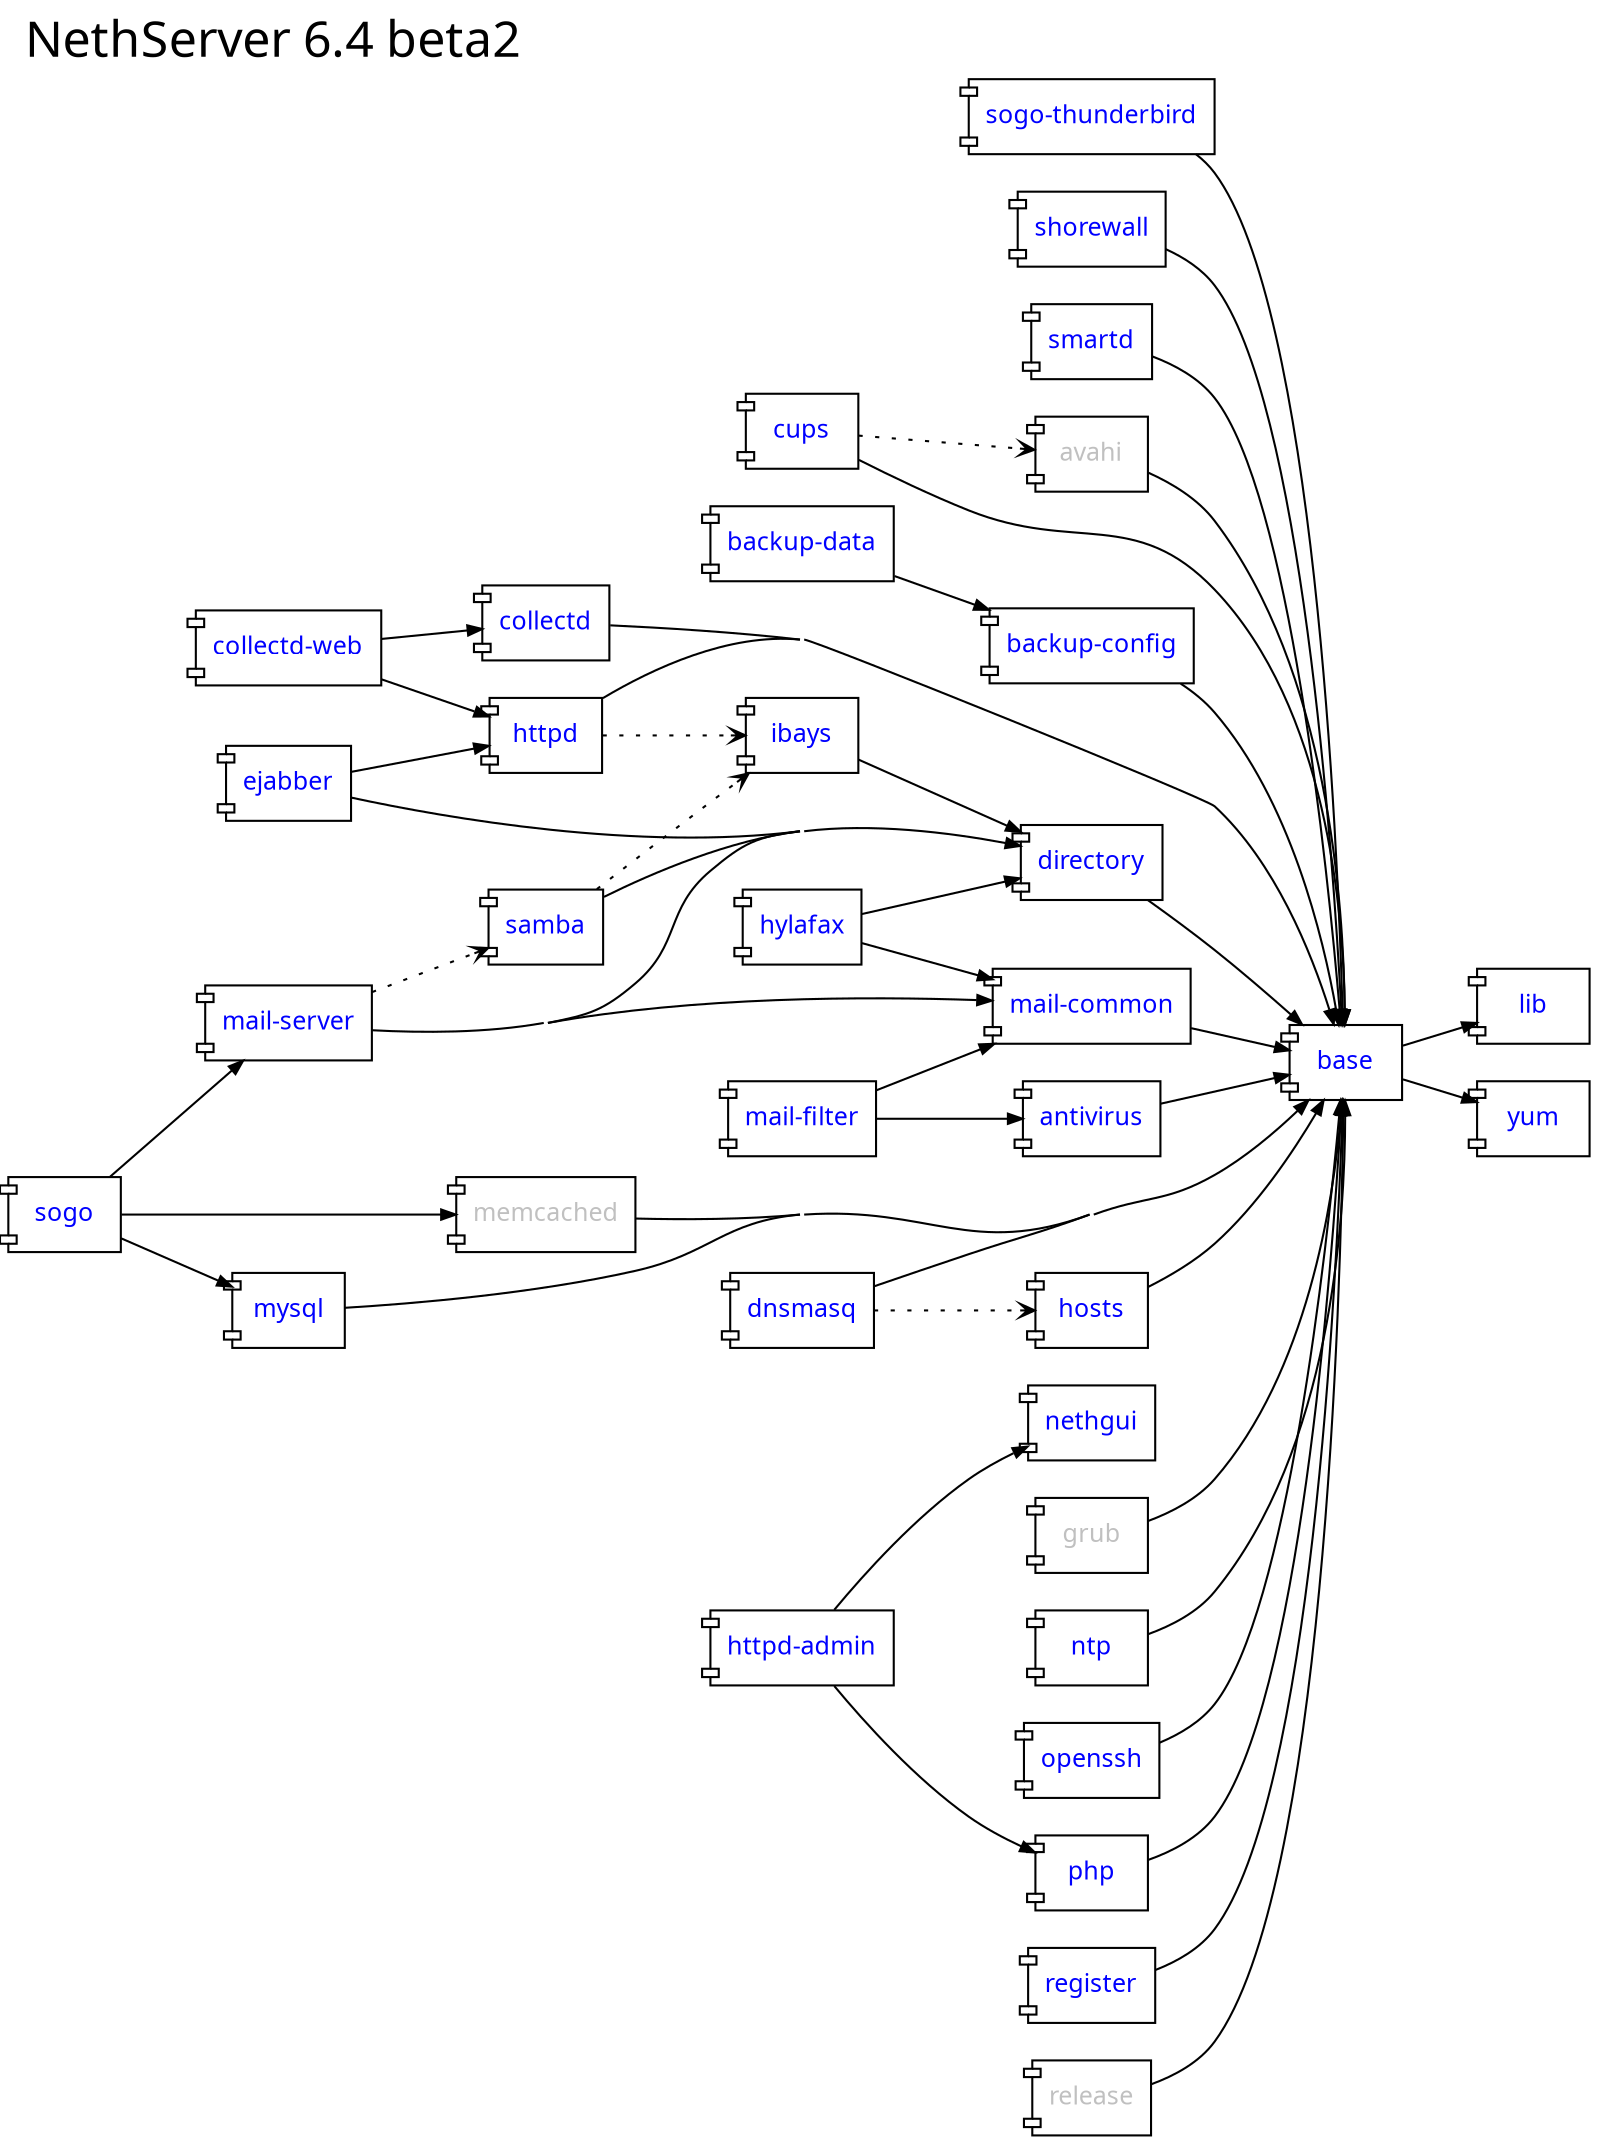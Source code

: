 digraph "v6.4-beta2" {
	rankdir = "LR";
	compound = true;
	concentrate = true;
	label="NethServer 6.4 beta2";
	fontsize = 24.0
	labelloc = "t";
	labeljust = "l";
	fontname="sans-serif";
	

    node [shape="component",fontname="sans-serif",fontcolor=blue,fontsize=12.0];
    edge [arrowsize=0.7];

    antivirus [URL="http://dev.nethesis.it/projects/nethserver/wiki/nethserver-antivirus"];
    avahi [fontcolor=gray];
    backup_config [label="backup-config",URL="http://dev.nethesis.it/projects/nethserver/wiki/nethserver-backup"];
    backup_data [label="backup-data",URL="http://dev.nethesis.it/projects/nethserver/wiki/nethserver-backup"];   
    base [URL="http://dev.nethesis.it/projects/nethserver/wiki/nethserver-base"];
    collectd [URL="http://dev.nethesis.it/projects/nethserver/wiki/nethserver-collectd"];
    collectd_web [label="collectd-web",URL="http://dev.nethesis.it/projects/nethserver/wiki/nethserver-collectd-web"];
    cups [URL="http://dev.nethesis.it/projects/nethserver-cups/wiki/nethserver-cups"];
    directory [URL="http://dev.nethesis.it/projects/nethserver/wiki/nethserver-directory"];
    dnsmasq [URL="http://dev.nethesis.it/projects/nethserver/wiki/nethserver-dnsmasq"];
    ejabber [URL="http://dev.nethesis.it/projects/nethserver-ejabberd/wiki/nethserver-ejabberd"];
    grub [fontcolor=gray];
    hosts [URL="http://dev.nethesis.it/projects/nethserver/wiki/nethserver-hosts"];
    httpd_admin [label="httpd-admin",URL="http://dev.nethesis.it/projects/nethserver/wiki/nethserver-httpd-admin"];
    httpd [URL="http://dev.nethesis.it/projects/nethserver/wiki/nethserver-httpd"];
    hylafax [URL="http://dev.nethesis.it/projects/nethserver-hylafax/wiki/nethserver-hylafax"];
    ibays [URL="http://dev.nethesis.it/projects/nethserver/wiki/nethserver-ibays"];
    lib [URL="http://dev.nethesis.it/projects/nethserver/wiki/nethserver-lib"];
    mail_common [label="mail-common",URL="http://dev.nethesis.it/projects/nethserver/wiki/nethserver-mail-common"];
    mail_filter [label="mail-filter",URL="http://dev.nethesis.it/projects/nethserver/wiki/nethserver-mail-filter"];
    mail_server [label="mail-server",URL="http://dev.nethesis.it/projects/nethserver/wiki/nethserver-mail-server"];
    memcached [fontcolor=gray];
    mysql [URL="http://dev.nethesis.it/projects/nethserver/wiki/nethserver-mysql"];
    nethgui [URL="http://dev.nethesis.it/projects/nethgui"];
    ntp [URL="http://dev.nethesis.it/projects/nethserver/wiki/nethserver-ntp"];
    openssh [URL="http://dev.nethesis.it/projects/nethserver/wiki/nethserver-openssh"];
    php [URL="http://dev.nethesis.it/projects/nethserver/wiki/nethserver-php"];
    register [URL="http://dev.nethesis.it/projects/nethserver/wiki/nethserver-register"];
    release [fontcolor=gray];
    samba [URL="http://dev.nethesis.it/projects/nethserver/wiki/nethserver-samba"];
    sogo [URL="https://dev.nethesis.it/projects/nethserver/wiki/nethserver-sogo"];
    sogo_thunderbird [label="sogo-thunderbird",URL="https://dev.nethesis.it/projects/nethserver/wiki/nethserver-sogo-thunderbird"];
    shorewall [URL="https://dev.nethesis.it/projects/nethserver/wiki/nethserver-shorewall"];        
    smartd [URL="https://dev.nethesis.it/projects/nethserver/wiki/nethserver-smartd"];    
    yum [URL="http://dev.nethesis.it/projects/nethserver/wiki/nethserver-yum"];
		       
    base -> lib
    openssh -> base
    directory -> base
    samba -> directory
    ibays -> directory
    httpd -> base
    httpd -> ibays [style=dotted,arrowhead=vee];
    dnsmasq -> hosts [style=dotted,arrowhead=vee];
    dnsmasq -> base
    hosts -> base
    httpd_admin -> php
    httpd_admin -> nethgui
    samba -> ibays [style=dotted,arrowhead=vee];
    base -> yum
    ntp -> base
    php -> base
    mail_server -> directory
    mail_server -> mail_common
    mail_server -> samba [style=dotted,arrowhead=vee];    
    mail_filter -> mail_common
    mail_filter -> antivirus
    mail_common -> base
    antivirus -> base
    release -> base
    grub -> base
    cups -> base
    avahi -> base
    cups -> avahi [style=dotted,arrowhead=vee];
    ejabber -> directory
    ejabber -> httpd
    mysql -> base
    hylafax -> directory
    hylafax -> mail_common
    sogo -> memcached
    sogo -> mail_server
    sogo -> mysql
    sogo_thunderbird -> base
    memcached -> base
    collectd -> base
    collectd_web -> collectd
    collectd_web -> httpd
    backup_config -> base
    backup_data -> backup_config
    register -> base
    smartd -> base
    shorewall -> base

}
